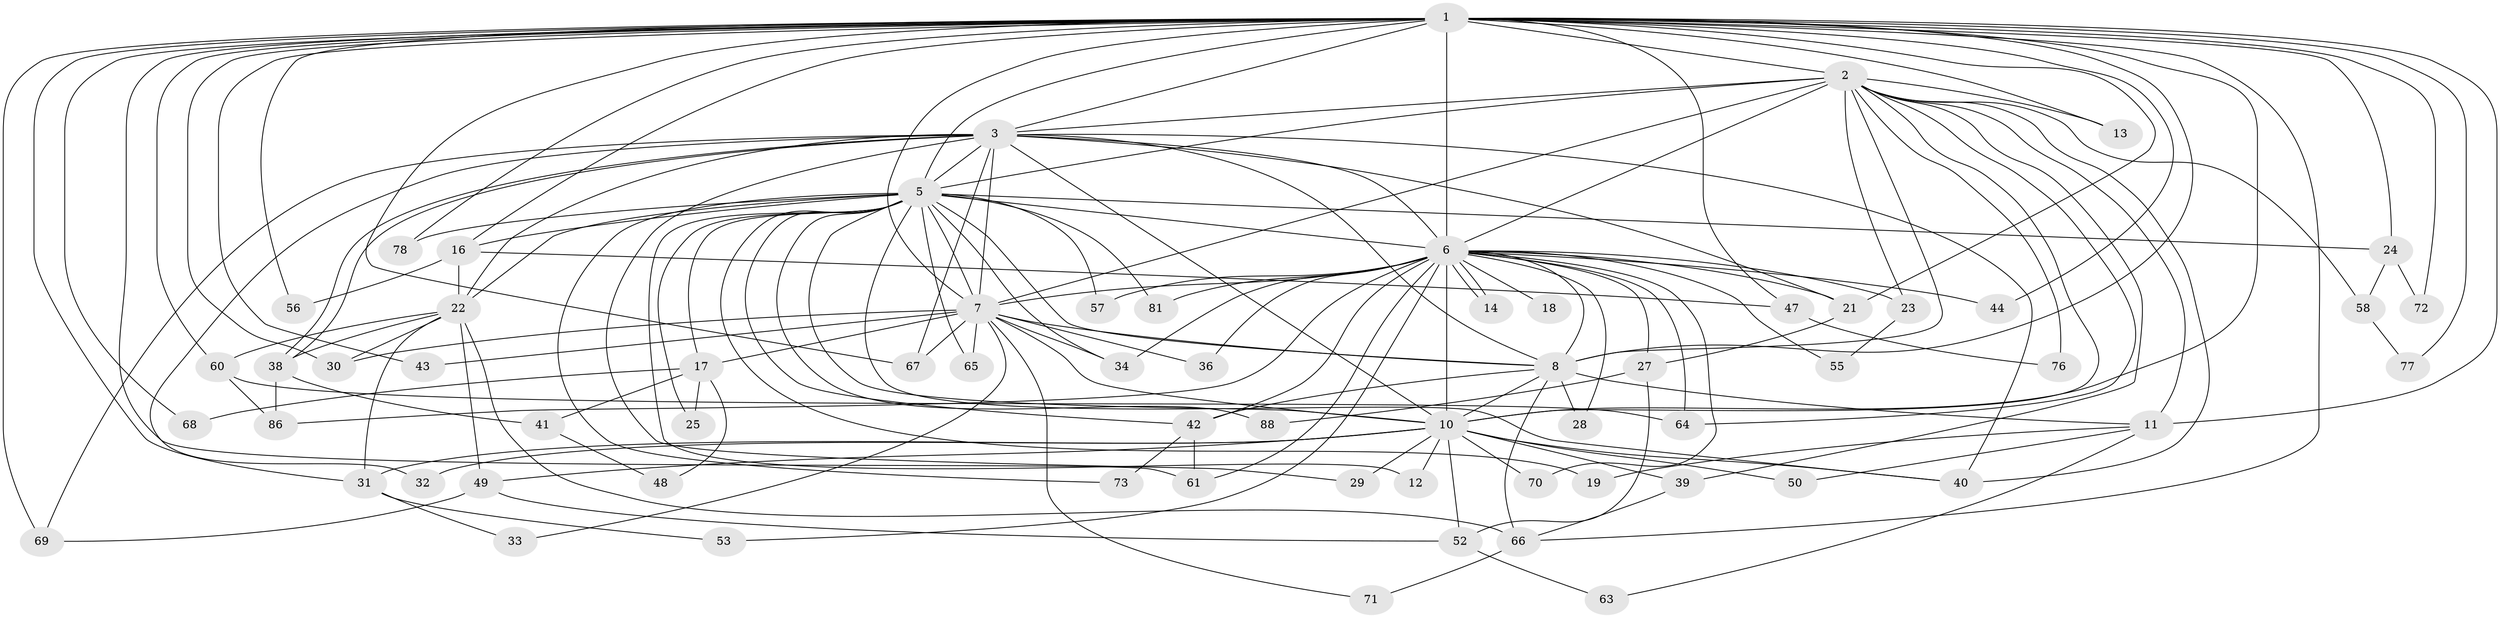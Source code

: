 // original degree distribution, {14: 0.021739130434782608, 18: 0.021739130434782608, 19: 0.010869565217391304, 25: 0.010869565217391304, 26: 0.010869565217391304, 24: 0.010869565217391304, 16: 0.010869565217391304, 21: 0.010869565217391304, 5: 0.05434782608695652, 2: 0.532608695652174, 3: 0.1956521739130435, 6: 0.010869565217391304, 4: 0.08695652173913043, 8: 0.010869565217391304}
// Generated by graph-tools (version 1.1) at 2025/11/02/27/25 16:11:05]
// undirected, 66 vertices, 161 edges
graph export_dot {
graph [start="1"]
  node [color=gray90,style=filled];
  1 [super="+4"];
  2 [super="+54"];
  3 [super="+85"];
  5 [super="+20"];
  6 [super="+9"];
  7 [super="+15"];
  8 [super="+79"];
  10 [super="+51"];
  11 [super="+37"];
  12;
  13;
  14;
  16;
  17;
  18;
  19;
  21 [super="+35"];
  22 [super="+26"];
  23;
  24 [super="+45"];
  25;
  27;
  28;
  29;
  30 [super="+46"];
  31 [super="+92"];
  32;
  33;
  34 [super="+83"];
  36;
  38 [super="+62"];
  39 [super="+89"];
  40;
  41;
  42 [super="+59"];
  43;
  44;
  47;
  48;
  49 [super="+84"];
  50;
  52;
  53;
  55;
  56;
  57;
  58;
  60;
  61 [super="+87"];
  63;
  64 [super="+74"];
  65;
  66 [super="+82"];
  67 [super="+75"];
  68;
  69 [super="+90"];
  70 [super="+80"];
  71;
  72;
  73;
  76;
  77;
  78;
  81;
  86 [super="+91"];
  88;
  1 -- 2 [weight=2];
  1 -- 3 [weight=2];
  1 -- 5 [weight=2];
  1 -- 6 [weight=4];
  1 -- 7 [weight=2];
  1 -- 8 [weight=2];
  1 -- 10 [weight=2];
  1 -- 11;
  1 -- 31;
  1 -- 61;
  1 -- 68;
  1 -- 72;
  1 -- 66;
  1 -- 67;
  1 -- 69;
  1 -- 13;
  1 -- 77;
  1 -- 78;
  1 -- 16;
  1 -- 24;
  1 -- 30;
  1 -- 43;
  1 -- 44;
  1 -- 47;
  1 -- 56;
  1 -- 60;
  1 -- 21;
  2 -- 3;
  2 -- 5 [weight=2];
  2 -- 6 [weight=2];
  2 -- 7;
  2 -- 8;
  2 -- 10;
  2 -- 13;
  2 -- 23;
  2 -- 39;
  2 -- 58;
  2 -- 64;
  2 -- 76;
  2 -- 40;
  2 -- 11;
  3 -- 5;
  3 -- 6 [weight=2];
  3 -- 7 [weight=2];
  3 -- 8;
  3 -- 10;
  3 -- 21;
  3 -- 22;
  3 -- 29;
  3 -- 32;
  3 -- 38;
  3 -- 38;
  3 -- 67;
  3 -- 69;
  3 -- 40;
  5 -- 6 [weight=2];
  5 -- 7;
  5 -- 8;
  5 -- 10;
  5 -- 12;
  5 -- 16;
  5 -- 17;
  5 -- 19;
  5 -- 22;
  5 -- 25;
  5 -- 40;
  5 -- 42;
  5 -- 57;
  5 -- 65;
  5 -- 73;
  5 -- 78;
  5 -- 81;
  5 -- 88;
  5 -- 24;
  5 -- 34;
  6 -- 7 [weight=2];
  6 -- 8 [weight=3];
  6 -- 10 [weight=3];
  6 -- 14;
  6 -- 14;
  6 -- 18 [weight=2];
  6 -- 27;
  6 -- 34;
  6 -- 36;
  6 -- 42;
  6 -- 55;
  6 -- 57;
  6 -- 64;
  6 -- 70;
  6 -- 81;
  6 -- 44;
  6 -- 21;
  6 -- 53;
  6 -- 23;
  6 -- 86;
  6 -- 28;
  6 -- 61;
  7 -- 8;
  7 -- 10;
  7 -- 30;
  7 -- 33;
  7 -- 34;
  7 -- 36;
  7 -- 43;
  7 -- 65;
  7 -- 71;
  7 -- 17;
  7 -- 67;
  8 -- 10;
  8 -- 11;
  8 -- 28;
  8 -- 66;
  8 -- 42;
  10 -- 12;
  10 -- 29;
  10 -- 31;
  10 -- 32;
  10 -- 39;
  10 -- 40;
  10 -- 49;
  10 -- 50;
  10 -- 52;
  10 -- 70 [weight=2];
  11 -- 19;
  11 -- 50;
  11 -- 63;
  16 -- 47;
  16 -- 56;
  16 -- 22;
  17 -- 25;
  17 -- 41;
  17 -- 48;
  17 -- 68;
  21 -- 27;
  22 -- 60;
  22 -- 66;
  22 -- 38;
  22 -- 49;
  22 -- 31;
  22 -- 30;
  23 -- 55;
  24 -- 58;
  24 -- 72;
  27 -- 52;
  27 -- 88;
  31 -- 33;
  31 -- 53;
  38 -- 41;
  38 -- 86;
  39 -- 66;
  41 -- 48;
  42 -- 61;
  42 -- 73;
  47 -- 76;
  49 -- 69;
  49 -- 52;
  52 -- 63;
  58 -- 77;
  60 -- 86;
  60 -- 64;
  66 -- 71;
}
